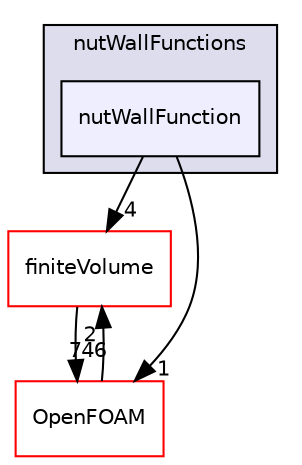 digraph "src/TurbulenceModels/turbulenceModels/derivedFvPatchFields/wallFunctions/nutWallFunctions/nutWallFunction" {
  bgcolor=transparent;
  compound=true
  node [ fontsize="10", fontname="Helvetica"];
  edge [ labelfontsize="10", labelfontname="Helvetica"];
  subgraph clusterdir_ad914e388ddae9a53c7173853ad02594 {
    graph [ bgcolor="#ddddee", pencolor="black", label="nutWallFunctions" fontname="Helvetica", fontsize="10", URL="dir_ad914e388ddae9a53c7173853ad02594.html"]
  dir_f08c2cfe9526d127775e91918fcfe6fb [shape=box, label="nutWallFunction", style="filled", fillcolor="#eeeeff", pencolor="black", URL="dir_f08c2cfe9526d127775e91918fcfe6fb.html"];
  }
  dir_9bd15774b555cf7259a6fa18f99fe99b [shape=box label="finiteVolume" color="red" URL="dir_9bd15774b555cf7259a6fa18f99fe99b.html"];
  dir_c5473ff19b20e6ec4dfe5c310b3778a8 [shape=box label="OpenFOAM" color="red" URL="dir_c5473ff19b20e6ec4dfe5c310b3778a8.html"];
  dir_9bd15774b555cf7259a6fa18f99fe99b->dir_c5473ff19b20e6ec4dfe5c310b3778a8 [headlabel="746", labeldistance=1.5 headhref="dir_000896_001896.html"];
  dir_f08c2cfe9526d127775e91918fcfe6fb->dir_9bd15774b555cf7259a6fa18f99fe99b [headlabel="4", labeldistance=1.5 headhref="dir_003126_000896.html"];
  dir_f08c2cfe9526d127775e91918fcfe6fb->dir_c5473ff19b20e6ec4dfe5c310b3778a8 [headlabel="1", labeldistance=1.5 headhref="dir_003126_001896.html"];
  dir_c5473ff19b20e6ec4dfe5c310b3778a8->dir_9bd15774b555cf7259a6fa18f99fe99b [headlabel="2", labeldistance=1.5 headhref="dir_001896_000896.html"];
}
